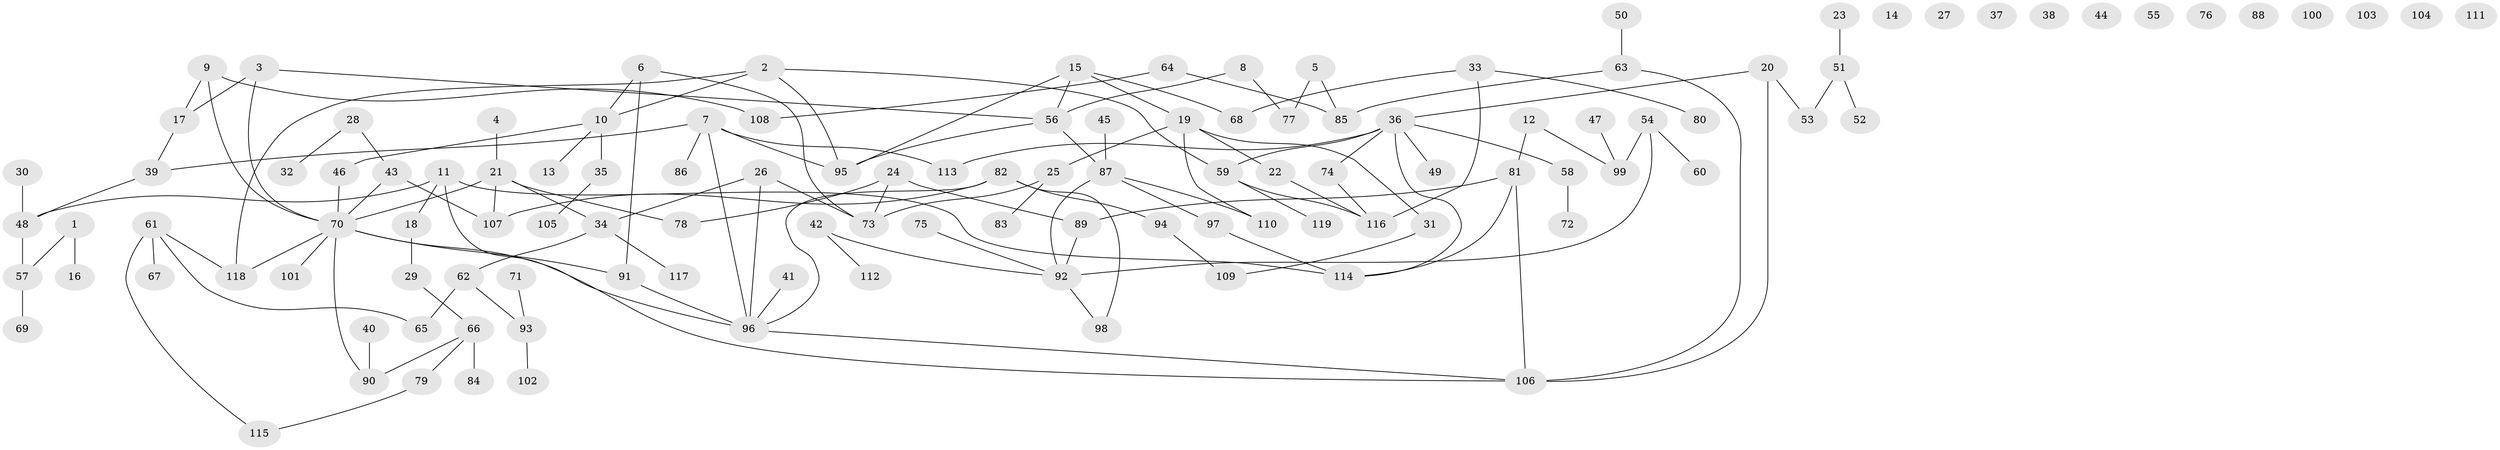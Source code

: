 // Generated by graph-tools (version 1.1) at 2025/00/03/09/25 03:00:48]
// undirected, 119 vertices, 140 edges
graph export_dot {
graph [start="1"]
  node [color=gray90,style=filled];
  1;
  2;
  3;
  4;
  5;
  6;
  7;
  8;
  9;
  10;
  11;
  12;
  13;
  14;
  15;
  16;
  17;
  18;
  19;
  20;
  21;
  22;
  23;
  24;
  25;
  26;
  27;
  28;
  29;
  30;
  31;
  32;
  33;
  34;
  35;
  36;
  37;
  38;
  39;
  40;
  41;
  42;
  43;
  44;
  45;
  46;
  47;
  48;
  49;
  50;
  51;
  52;
  53;
  54;
  55;
  56;
  57;
  58;
  59;
  60;
  61;
  62;
  63;
  64;
  65;
  66;
  67;
  68;
  69;
  70;
  71;
  72;
  73;
  74;
  75;
  76;
  77;
  78;
  79;
  80;
  81;
  82;
  83;
  84;
  85;
  86;
  87;
  88;
  89;
  90;
  91;
  92;
  93;
  94;
  95;
  96;
  97;
  98;
  99;
  100;
  101;
  102;
  103;
  104;
  105;
  106;
  107;
  108;
  109;
  110;
  111;
  112;
  113;
  114;
  115;
  116;
  117;
  118;
  119;
  1 -- 16;
  1 -- 57;
  2 -- 10;
  2 -- 59;
  2 -- 95;
  2 -- 118;
  3 -- 17;
  3 -- 56;
  3 -- 70;
  4 -- 21;
  5 -- 77;
  5 -- 85;
  6 -- 10;
  6 -- 73;
  6 -- 91;
  7 -- 39;
  7 -- 86;
  7 -- 95;
  7 -- 96;
  7 -- 113;
  8 -- 56;
  8 -- 77;
  9 -- 17;
  9 -- 70;
  9 -- 108;
  10 -- 13;
  10 -- 35;
  10 -- 46;
  11 -- 18;
  11 -- 48;
  11 -- 106;
  11 -- 114;
  12 -- 81;
  12 -- 99;
  15 -- 19;
  15 -- 56;
  15 -- 68;
  15 -- 95;
  17 -- 39;
  18 -- 29;
  19 -- 22;
  19 -- 25;
  19 -- 31;
  19 -- 110;
  20 -- 36;
  20 -- 53;
  20 -- 106;
  21 -- 34;
  21 -- 70;
  21 -- 78;
  21 -- 107;
  22 -- 116;
  23 -- 51;
  24 -- 73;
  24 -- 78;
  24 -- 89;
  25 -- 73;
  25 -- 83;
  26 -- 34;
  26 -- 73;
  26 -- 96;
  28 -- 32;
  28 -- 43;
  29 -- 66;
  30 -- 48;
  31 -- 109;
  33 -- 68;
  33 -- 80;
  33 -- 116;
  34 -- 62;
  34 -- 117;
  35 -- 105;
  36 -- 49;
  36 -- 58;
  36 -- 59;
  36 -- 74;
  36 -- 113;
  36 -- 114;
  39 -- 48;
  40 -- 90;
  41 -- 96;
  42 -- 92;
  42 -- 112;
  43 -- 70;
  43 -- 107;
  45 -- 87;
  46 -- 70;
  47 -- 99;
  48 -- 57;
  50 -- 63;
  51 -- 52;
  51 -- 53;
  54 -- 60;
  54 -- 92;
  54 -- 99;
  56 -- 87;
  56 -- 95;
  57 -- 69;
  58 -- 72;
  59 -- 116;
  59 -- 119;
  61 -- 65;
  61 -- 67;
  61 -- 115;
  61 -- 118;
  62 -- 65;
  62 -- 93;
  63 -- 85;
  63 -- 106;
  64 -- 85;
  64 -- 108;
  66 -- 79;
  66 -- 84;
  66 -- 90;
  70 -- 90;
  70 -- 91;
  70 -- 96;
  70 -- 101;
  70 -- 118;
  71 -- 93;
  74 -- 116;
  75 -- 92;
  79 -- 115;
  81 -- 89;
  81 -- 106;
  81 -- 114;
  82 -- 94;
  82 -- 96;
  82 -- 98;
  82 -- 107;
  87 -- 92;
  87 -- 97;
  87 -- 110;
  89 -- 92;
  91 -- 96;
  92 -- 98;
  93 -- 102;
  94 -- 109;
  96 -- 106;
  97 -- 114;
}
